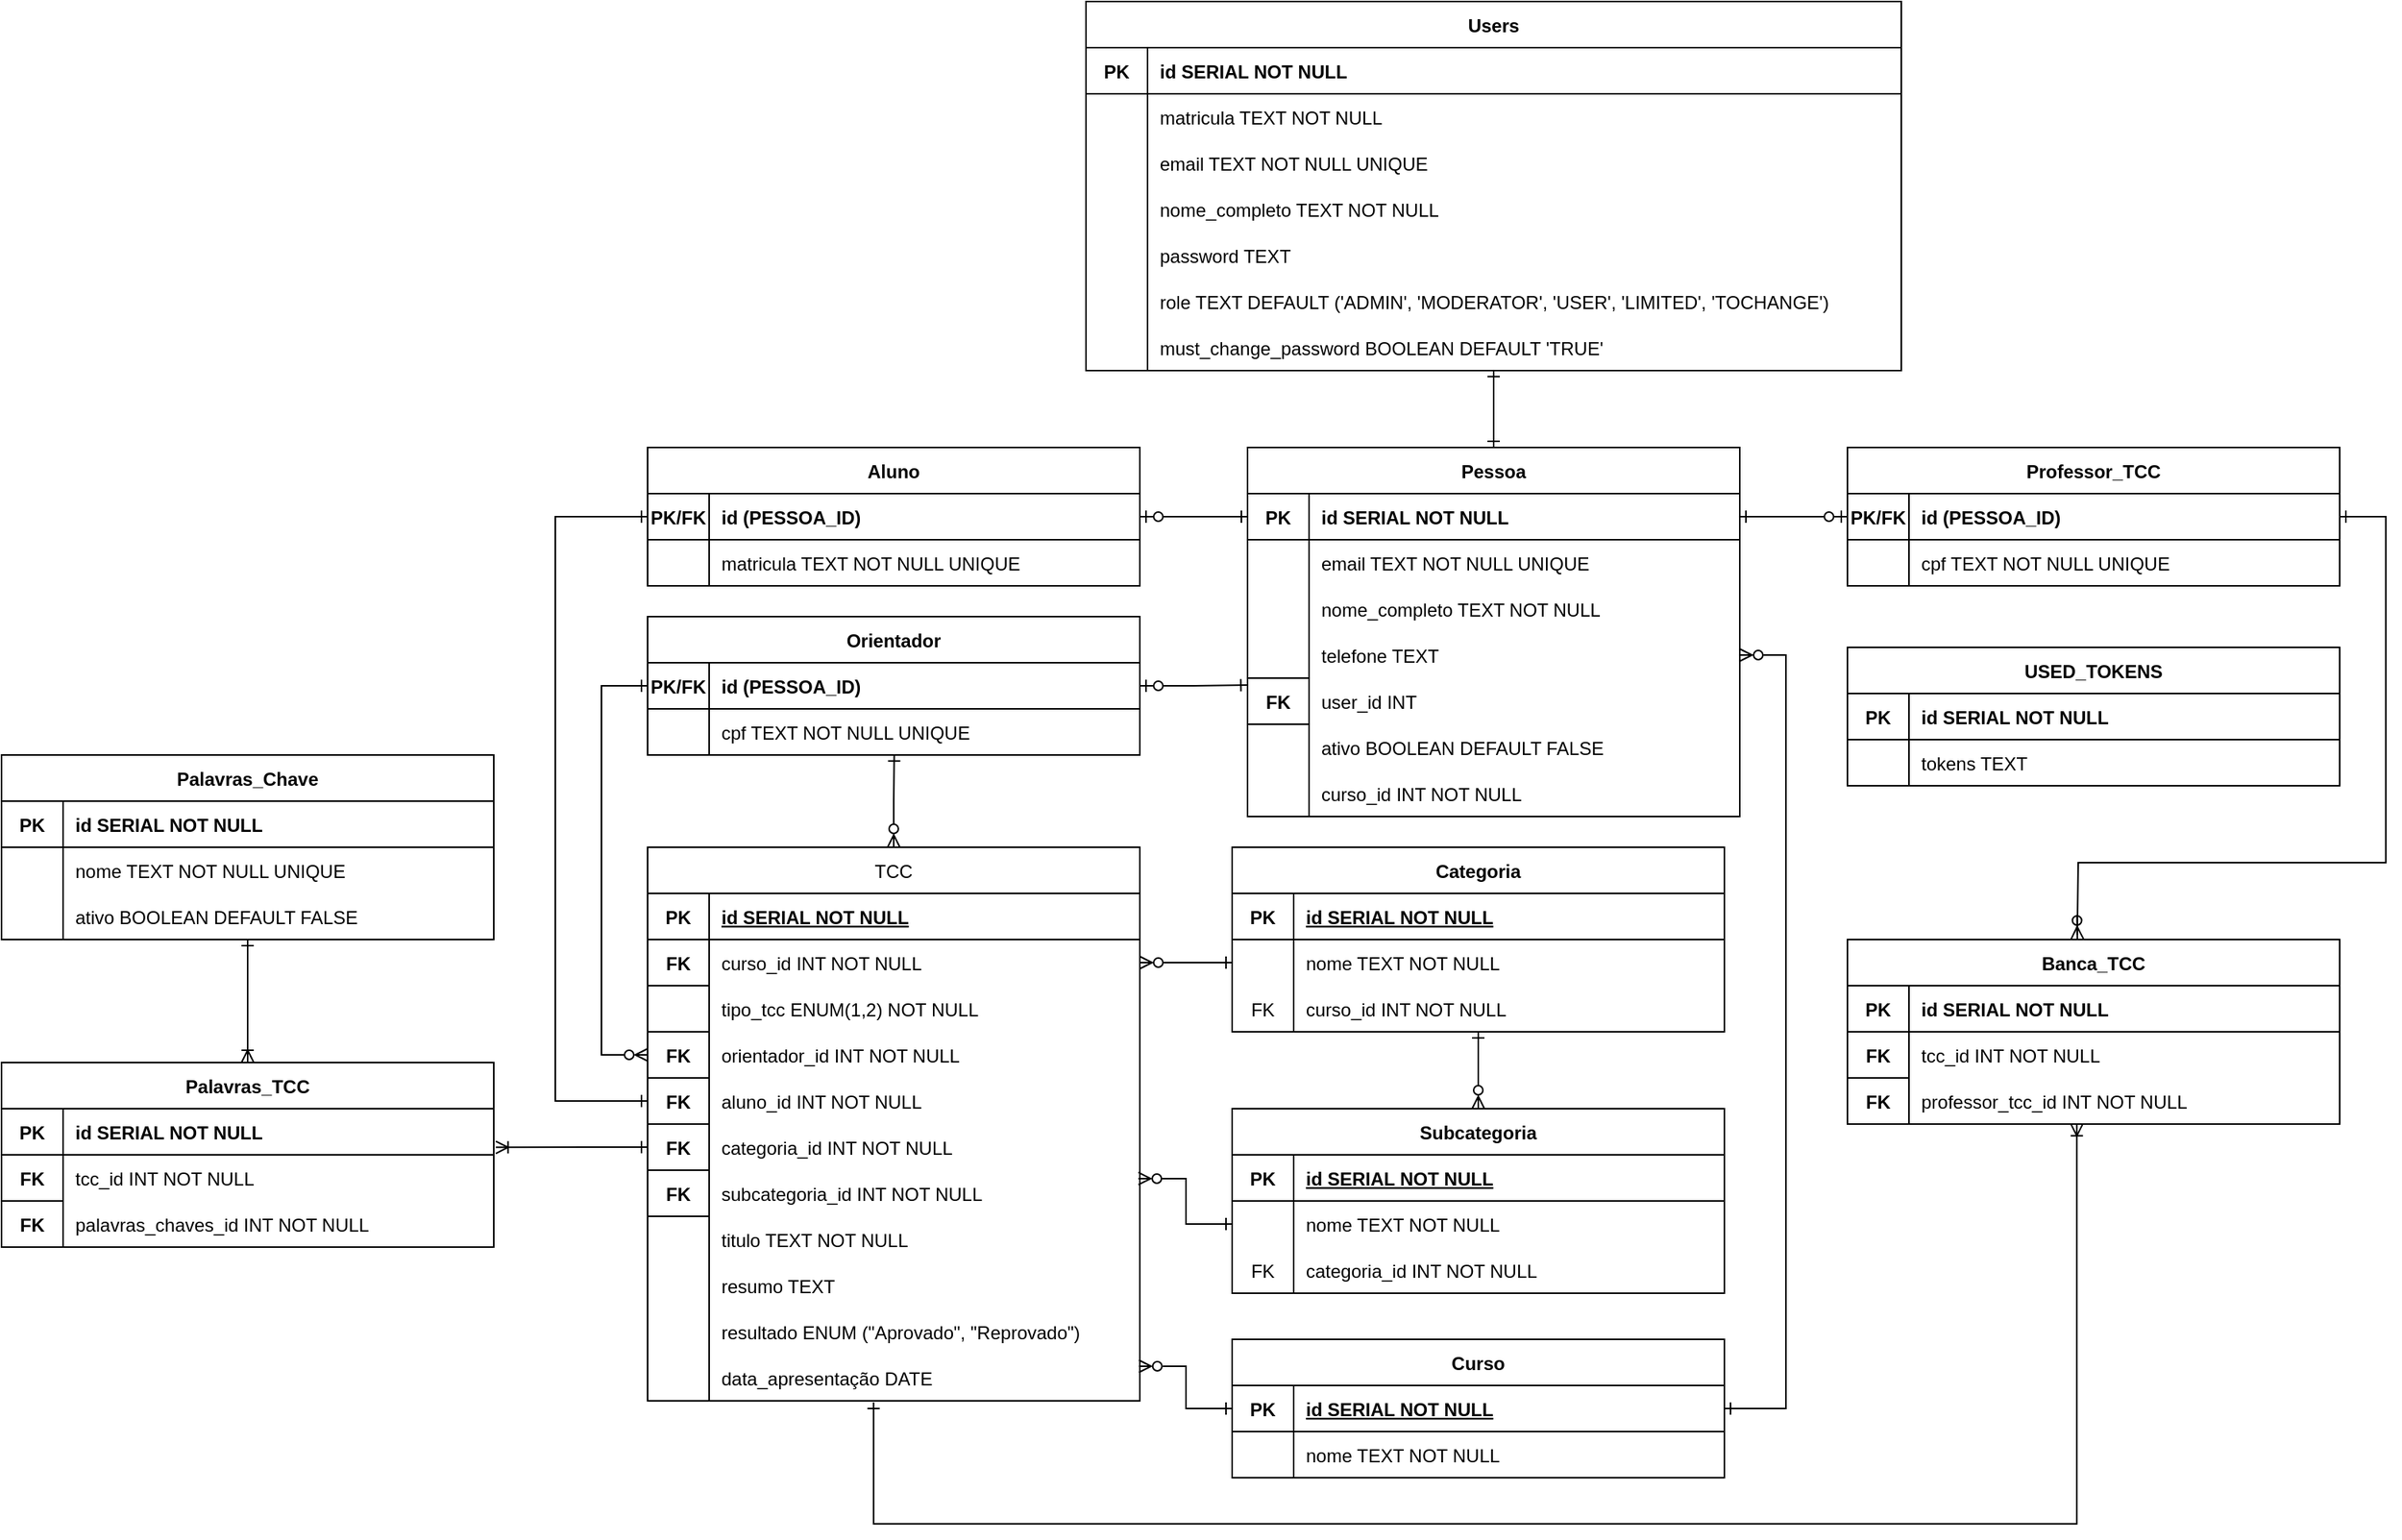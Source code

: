 <mxfile version="24.7.17">
  <diagram id="R2lEEEUBdFMjLlhIrx00" name="Page-1">
    <mxGraphModel dx="3749" dy="1194" grid="1" gridSize="10" guides="1" tooltips="1" connect="1" arrows="1" fold="1" page="1" pageScale="1" pageWidth="850" pageHeight="1100" math="0" shadow="0" extFonts="Permanent Marker^https://fonts.googleapis.com/css?family=Permanent+Marker">
      <root>
        <mxCell id="0" />
        <mxCell id="1" parent="0" />
        <mxCell id="FTqwN5sF6jyDXuT3YtVC-8" value="Categoria" style="shape=table;startSize=30;container=1;collapsible=1;childLayout=tableLayout;fixedRows=1;rowLines=0;fontStyle=1;align=center;resizeLast=1;" parent="1" vertex="1">
          <mxGeometry x="-110" y="630" width="320" height="120" as="geometry" />
        </mxCell>
        <mxCell id="FTqwN5sF6jyDXuT3YtVC-9" value="" style="shape=partialRectangle;collapsible=0;dropTarget=0;pointerEvents=0;fillColor=none;points=[[0,0.5],[1,0.5]];portConstraint=eastwest;top=0;left=0;right=0;bottom=1;" parent="FTqwN5sF6jyDXuT3YtVC-8" vertex="1">
          <mxGeometry y="30" width="320" height="30" as="geometry" />
        </mxCell>
        <mxCell id="FTqwN5sF6jyDXuT3YtVC-10" value="PK" style="shape=partialRectangle;overflow=hidden;connectable=0;fillColor=none;top=0;left=0;bottom=0;right=0;fontStyle=1;" parent="FTqwN5sF6jyDXuT3YtVC-9" vertex="1">
          <mxGeometry width="40" height="30" as="geometry">
            <mxRectangle width="40" height="30" as="alternateBounds" />
          </mxGeometry>
        </mxCell>
        <mxCell id="FTqwN5sF6jyDXuT3YtVC-11" value="id SERIAL NOT NULL " style="shape=partialRectangle;overflow=hidden;connectable=0;fillColor=none;top=0;left=0;bottom=0;right=0;align=left;spacingLeft=6;fontStyle=5;" parent="FTqwN5sF6jyDXuT3YtVC-9" vertex="1">
          <mxGeometry x="40" width="280" height="30" as="geometry">
            <mxRectangle width="280" height="30" as="alternateBounds" />
          </mxGeometry>
        </mxCell>
        <mxCell id="FTqwN5sF6jyDXuT3YtVC-12" value="" style="shape=partialRectangle;collapsible=0;dropTarget=0;pointerEvents=0;fillColor=none;points=[[0,0.5],[1,0.5]];portConstraint=eastwest;top=0;left=0;right=0;bottom=0;" parent="FTqwN5sF6jyDXuT3YtVC-8" vertex="1">
          <mxGeometry y="60" width="320" height="30" as="geometry" />
        </mxCell>
        <mxCell id="FTqwN5sF6jyDXuT3YtVC-13" value="" style="shape=partialRectangle;overflow=hidden;connectable=0;fillColor=none;top=0;left=0;bottom=0;right=0;" parent="FTqwN5sF6jyDXuT3YtVC-12" vertex="1">
          <mxGeometry width="40" height="30" as="geometry">
            <mxRectangle width="40" height="30" as="alternateBounds" />
          </mxGeometry>
        </mxCell>
        <mxCell id="FTqwN5sF6jyDXuT3YtVC-14" value="nome TEXT NOT NULL" style="shape=partialRectangle;overflow=hidden;connectable=0;fillColor=none;top=0;left=0;bottom=0;right=0;align=left;spacingLeft=6;" parent="FTqwN5sF6jyDXuT3YtVC-12" vertex="1">
          <mxGeometry x="40" width="280" height="30" as="geometry">
            <mxRectangle width="280" height="30" as="alternateBounds" />
          </mxGeometry>
        </mxCell>
        <mxCell id="FTqwN5sF6jyDXuT3YtVC-15" style="shape=partialRectangle;collapsible=0;dropTarget=0;pointerEvents=0;fillColor=none;points=[[0,0.5],[1,0.5]];portConstraint=eastwest;top=0;left=0;right=0;bottom=0;" parent="FTqwN5sF6jyDXuT3YtVC-8" vertex="1">
          <mxGeometry y="90" width="320" height="30" as="geometry" />
        </mxCell>
        <mxCell id="FTqwN5sF6jyDXuT3YtVC-16" value="FK" style="shape=partialRectangle;overflow=hidden;connectable=0;fillColor=none;top=0;left=0;bottom=0;right=0;" parent="FTqwN5sF6jyDXuT3YtVC-15" vertex="1">
          <mxGeometry width="40" height="30" as="geometry">
            <mxRectangle width="40" height="30" as="alternateBounds" />
          </mxGeometry>
        </mxCell>
        <mxCell id="FTqwN5sF6jyDXuT3YtVC-17" value="curso_id INT NOT NULL" style="shape=partialRectangle;overflow=hidden;connectable=0;fillColor=none;top=0;left=0;bottom=0;right=0;align=left;spacingLeft=6;" parent="FTqwN5sF6jyDXuT3YtVC-15" vertex="1">
          <mxGeometry x="40" width="280" height="30" as="geometry">
            <mxRectangle width="280" height="30" as="alternateBounds" />
          </mxGeometry>
        </mxCell>
        <mxCell id="FTqwN5sF6jyDXuT3YtVC-18" value="Subcategoria" style="shape=table;startSize=30;container=1;collapsible=1;childLayout=tableLayout;fixedRows=1;rowLines=0;fontStyle=1;align=center;resizeLast=1;" parent="1" vertex="1">
          <mxGeometry x="-110" y="800" width="320" height="120" as="geometry" />
        </mxCell>
        <mxCell id="FTqwN5sF6jyDXuT3YtVC-19" value="" style="shape=partialRectangle;collapsible=0;dropTarget=0;pointerEvents=0;fillColor=none;points=[[0,0.5],[1,0.5]];portConstraint=eastwest;top=0;left=0;right=0;bottom=1;" parent="FTqwN5sF6jyDXuT3YtVC-18" vertex="1">
          <mxGeometry y="30" width="320" height="30" as="geometry" />
        </mxCell>
        <mxCell id="FTqwN5sF6jyDXuT3YtVC-20" value="PK" style="shape=partialRectangle;overflow=hidden;connectable=0;fillColor=none;top=0;left=0;bottom=0;right=0;fontStyle=1;" parent="FTqwN5sF6jyDXuT3YtVC-19" vertex="1">
          <mxGeometry width="40" height="30" as="geometry">
            <mxRectangle width="40" height="30" as="alternateBounds" />
          </mxGeometry>
        </mxCell>
        <mxCell id="FTqwN5sF6jyDXuT3YtVC-21" value="id SERIAL NOT NULL " style="shape=partialRectangle;overflow=hidden;connectable=0;fillColor=none;top=0;left=0;bottom=0;right=0;align=left;spacingLeft=6;fontStyle=5;" parent="FTqwN5sF6jyDXuT3YtVC-19" vertex="1">
          <mxGeometry x="40" width="280" height="30" as="geometry">
            <mxRectangle width="280" height="30" as="alternateBounds" />
          </mxGeometry>
        </mxCell>
        <mxCell id="FTqwN5sF6jyDXuT3YtVC-22" value="" style="shape=partialRectangle;collapsible=0;dropTarget=0;pointerEvents=0;fillColor=none;points=[[0,0.5],[1,0.5]];portConstraint=eastwest;top=0;left=0;right=0;bottom=0;" parent="FTqwN5sF6jyDXuT3YtVC-18" vertex="1">
          <mxGeometry y="60" width="320" height="30" as="geometry" />
        </mxCell>
        <mxCell id="FTqwN5sF6jyDXuT3YtVC-23" value="" style="shape=partialRectangle;overflow=hidden;connectable=0;fillColor=none;top=0;left=0;bottom=0;right=0;" parent="FTqwN5sF6jyDXuT3YtVC-22" vertex="1">
          <mxGeometry width="40" height="30" as="geometry">
            <mxRectangle width="40" height="30" as="alternateBounds" />
          </mxGeometry>
        </mxCell>
        <mxCell id="FTqwN5sF6jyDXuT3YtVC-24" value="nome TEXT NOT NULL" style="shape=partialRectangle;overflow=hidden;connectable=0;fillColor=none;top=0;left=0;bottom=0;right=0;align=left;spacingLeft=6;" parent="FTqwN5sF6jyDXuT3YtVC-22" vertex="1">
          <mxGeometry x="40" width="280" height="30" as="geometry">
            <mxRectangle width="280" height="30" as="alternateBounds" />
          </mxGeometry>
        </mxCell>
        <mxCell id="FTqwN5sF6jyDXuT3YtVC-25" style="shape=partialRectangle;collapsible=0;dropTarget=0;pointerEvents=0;fillColor=none;points=[[0,0.5],[1,0.5]];portConstraint=eastwest;top=0;left=0;right=0;bottom=0;" parent="FTqwN5sF6jyDXuT3YtVC-18" vertex="1">
          <mxGeometry y="90" width="320" height="30" as="geometry" />
        </mxCell>
        <mxCell id="FTqwN5sF6jyDXuT3YtVC-26" value="FK" style="shape=partialRectangle;overflow=hidden;connectable=0;fillColor=none;top=0;left=0;bottom=0;right=0;" parent="FTqwN5sF6jyDXuT3YtVC-25" vertex="1">
          <mxGeometry width="40" height="30" as="geometry">
            <mxRectangle width="40" height="30" as="alternateBounds" />
          </mxGeometry>
        </mxCell>
        <mxCell id="FTqwN5sF6jyDXuT3YtVC-27" value="categoria_id INT NOT NULL" style="shape=partialRectangle;overflow=hidden;connectable=0;fillColor=none;top=0;left=0;bottom=0;right=0;align=left;spacingLeft=6;" parent="FTqwN5sF6jyDXuT3YtVC-25" vertex="1">
          <mxGeometry x="40" width="280" height="30" as="geometry">
            <mxRectangle width="280" height="30" as="alternateBounds" />
          </mxGeometry>
        </mxCell>
        <mxCell id="FTqwN5sF6jyDXuT3YtVC-28" value="Users" style="shape=table;startSize=30;container=1;collapsible=1;childLayout=tableLayout;fixedRows=1;rowLines=0;fontStyle=1;align=center;resizeLast=1;" parent="1" vertex="1">
          <mxGeometry x="-205" y="80" width="530" height="240" as="geometry" />
        </mxCell>
        <mxCell id="FTqwN5sF6jyDXuT3YtVC-29" value="" style="shape=partialRectangle;collapsible=0;dropTarget=0;pointerEvents=0;fillColor=none;points=[[0,0.5],[1,0.5]];portConstraint=eastwest;top=0;left=0;right=0;bottom=1;" parent="FTqwN5sF6jyDXuT3YtVC-28" vertex="1">
          <mxGeometry y="30" width="530" height="30" as="geometry" />
        </mxCell>
        <mxCell id="FTqwN5sF6jyDXuT3YtVC-30" value="PK" style="shape=partialRectangle;overflow=hidden;connectable=0;fillColor=none;top=0;left=0;bottom=0;right=0;fontStyle=1;" parent="FTqwN5sF6jyDXuT3YtVC-29" vertex="1">
          <mxGeometry width="40" height="30" as="geometry">
            <mxRectangle width="40" height="30" as="alternateBounds" />
          </mxGeometry>
        </mxCell>
        <mxCell id="FTqwN5sF6jyDXuT3YtVC-31" value="id SERIAL NOT NULL " style="shape=partialRectangle;overflow=hidden;connectable=0;fillColor=none;top=0;left=0;bottom=0;right=0;align=left;spacingLeft=6;fontStyle=1;" parent="FTqwN5sF6jyDXuT3YtVC-29" vertex="1">
          <mxGeometry x="40" width="490" height="30" as="geometry">
            <mxRectangle width="490" height="30" as="alternateBounds" />
          </mxGeometry>
        </mxCell>
        <mxCell id="FTqwN5sF6jyDXuT3YtVC-57" style="shape=partialRectangle;collapsible=0;dropTarget=0;pointerEvents=0;fillColor=none;points=[[0,0.5],[1,0.5]];portConstraint=eastwest;top=0;left=0;right=0;bottom=0;" parent="FTqwN5sF6jyDXuT3YtVC-28" vertex="1">
          <mxGeometry y="60" width="530" height="30" as="geometry" />
        </mxCell>
        <mxCell id="FTqwN5sF6jyDXuT3YtVC-58" style="shape=partialRectangle;overflow=hidden;connectable=0;fillColor=none;top=0;left=0;bottom=0;right=0;" parent="FTqwN5sF6jyDXuT3YtVC-57" vertex="1">
          <mxGeometry width="40" height="30" as="geometry">
            <mxRectangle width="40" height="30" as="alternateBounds" />
          </mxGeometry>
        </mxCell>
        <mxCell id="FTqwN5sF6jyDXuT3YtVC-59" value="matricula TEXT NOT NULL " style="shape=partialRectangle;overflow=hidden;connectable=0;fillColor=none;top=0;left=0;bottom=0;right=0;align=left;spacingLeft=6;" parent="FTqwN5sF6jyDXuT3YtVC-57" vertex="1">
          <mxGeometry x="40" width="490" height="30" as="geometry">
            <mxRectangle width="490" height="30" as="alternateBounds" />
          </mxGeometry>
        </mxCell>
        <mxCell id="FTqwN5sF6jyDXuT3YtVC-60" style="shape=partialRectangle;collapsible=0;dropTarget=0;pointerEvents=0;fillColor=none;points=[[0,0.5],[1,0.5]];portConstraint=eastwest;top=0;left=0;right=0;bottom=0;" parent="FTqwN5sF6jyDXuT3YtVC-28" vertex="1">
          <mxGeometry y="90" width="530" height="30" as="geometry" />
        </mxCell>
        <mxCell id="FTqwN5sF6jyDXuT3YtVC-61" style="shape=partialRectangle;overflow=hidden;connectable=0;fillColor=none;top=0;left=0;bottom=0;right=0;" parent="FTqwN5sF6jyDXuT3YtVC-60" vertex="1">
          <mxGeometry width="40" height="30" as="geometry">
            <mxRectangle width="40" height="30" as="alternateBounds" />
          </mxGeometry>
        </mxCell>
        <mxCell id="FTqwN5sF6jyDXuT3YtVC-62" value="email TEXT NOT NULL UNIQUE" style="shape=partialRectangle;overflow=hidden;connectable=0;fillColor=none;top=0;left=0;bottom=0;right=0;align=left;spacingLeft=6;" parent="FTqwN5sF6jyDXuT3YtVC-60" vertex="1">
          <mxGeometry x="40" width="490" height="30" as="geometry">
            <mxRectangle width="490" height="30" as="alternateBounds" />
          </mxGeometry>
        </mxCell>
        <mxCell id="FTqwN5sF6jyDXuT3YtVC-32" value="" style="shape=partialRectangle;collapsible=0;dropTarget=0;pointerEvents=0;fillColor=none;points=[[0,0.5],[1,0.5]];portConstraint=eastwest;top=0;left=0;right=0;bottom=0;" parent="FTqwN5sF6jyDXuT3YtVC-28" vertex="1">
          <mxGeometry y="120" width="530" height="30" as="geometry" />
        </mxCell>
        <mxCell id="FTqwN5sF6jyDXuT3YtVC-33" value="" style="shape=partialRectangle;overflow=hidden;connectable=0;fillColor=none;top=0;left=0;bottom=0;right=0;" parent="FTqwN5sF6jyDXuT3YtVC-32" vertex="1">
          <mxGeometry width="40" height="30" as="geometry">
            <mxRectangle width="40" height="30" as="alternateBounds" />
          </mxGeometry>
        </mxCell>
        <mxCell id="FTqwN5sF6jyDXuT3YtVC-34" value="nome_completo TEXT NOT NULL" style="shape=partialRectangle;overflow=hidden;connectable=0;fillColor=none;top=0;left=0;bottom=0;right=0;align=left;spacingLeft=6;" parent="FTqwN5sF6jyDXuT3YtVC-32" vertex="1">
          <mxGeometry x="40" width="490" height="30" as="geometry">
            <mxRectangle width="490" height="30" as="alternateBounds" />
          </mxGeometry>
        </mxCell>
        <mxCell id="7hpATNshhRuhK8FFgev_-22" style="shape=partialRectangle;collapsible=0;dropTarget=0;pointerEvents=0;fillColor=none;points=[[0,0.5],[1,0.5]];portConstraint=eastwest;top=0;left=0;right=0;bottom=0;" parent="FTqwN5sF6jyDXuT3YtVC-28" vertex="1">
          <mxGeometry y="150" width="530" height="30" as="geometry" />
        </mxCell>
        <mxCell id="7hpATNshhRuhK8FFgev_-23" style="shape=partialRectangle;overflow=hidden;connectable=0;fillColor=none;top=0;left=0;bottom=0;right=0;" parent="7hpATNshhRuhK8FFgev_-22" vertex="1">
          <mxGeometry width="40" height="30" as="geometry">
            <mxRectangle width="40" height="30" as="alternateBounds" />
          </mxGeometry>
        </mxCell>
        <mxCell id="7hpATNshhRuhK8FFgev_-24" value="password TEXT" style="shape=partialRectangle;overflow=hidden;connectable=0;fillColor=none;top=0;left=0;bottom=0;right=0;align=left;spacingLeft=6;" parent="7hpATNshhRuhK8FFgev_-22" vertex="1">
          <mxGeometry x="40" width="490" height="30" as="geometry">
            <mxRectangle width="490" height="30" as="alternateBounds" />
          </mxGeometry>
        </mxCell>
        <mxCell id="kXyntgqVaieZzWQoEzDk-1" style="shape=partialRectangle;collapsible=0;dropTarget=0;pointerEvents=0;fillColor=none;points=[[0,0.5],[1,0.5]];portConstraint=eastwest;top=0;left=0;right=0;bottom=0;" parent="FTqwN5sF6jyDXuT3YtVC-28" vertex="1">
          <mxGeometry y="180" width="530" height="30" as="geometry" />
        </mxCell>
        <mxCell id="kXyntgqVaieZzWQoEzDk-2" style="shape=partialRectangle;overflow=hidden;connectable=0;fillColor=none;top=0;left=0;bottom=0;right=0;" parent="kXyntgqVaieZzWQoEzDk-1" vertex="1">
          <mxGeometry width="40" height="30" as="geometry">
            <mxRectangle width="40" height="30" as="alternateBounds" />
          </mxGeometry>
        </mxCell>
        <mxCell id="kXyntgqVaieZzWQoEzDk-3" value="role TEXT DEFAULT (&#39;ADMIN&#39;, &#39;MODERATOR&#39;, &#39;USER&#39;, &#39;LIMITED&#39;, &#39;TOCHANGE&#39;)" style="shape=partialRectangle;overflow=hidden;connectable=0;fillColor=none;top=0;left=0;bottom=0;right=0;align=left;spacingLeft=6;" parent="kXyntgqVaieZzWQoEzDk-1" vertex="1">
          <mxGeometry x="40" width="490" height="30" as="geometry">
            <mxRectangle width="490" height="30" as="alternateBounds" />
          </mxGeometry>
        </mxCell>
        <mxCell id="7hpATNshhRuhK8FFgev_-116" style="shape=partialRectangle;collapsible=0;dropTarget=0;pointerEvents=0;fillColor=none;points=[[0,0.5],[1,0.5]];portConstraint=eastwest;top=0;left=0;right=0;bottom=0;" parent="FTqwN5sF6jyDXuT3YtVC-28" vertex="1">
          <mxGeometry y="210" width="530" height="30" as="geometry" />
        </mxCell>
        <mxCell id="7hpATNshhRuhK8FFgev_-117" style="shape=partialRectangle;overflow=hidden;connectable=0;fillColor=none;top=0;left=0;bottom=0;right=0;" parent="7hpATNshhRuhK8FFgev_-116" vertex="1">
          <mxGeometry width="40" height="30" as="geometry">
            <mxRectangle width="40" height="30" as="alternateBounds" />
          </mxGeometry>
        </mxCell>
        <mxCell id="7hpATNshhRuhK8FFgev_-118" value="must_change_password BOOLEAN DEFAULT &#39;TRUE&#39;" style="shape=partialRectangle;overflow=hidden;connectable=0;fillColor=none;top=0;left=0;bottom=0;right=0;align=left;spacingLeft=6;" parent="7hpATNshhRuhK8FFgev_-116" vertex="1">
          <mxGeometry x="40" width="490" height="30" as="geometry">
            <mxRectangle width="490" height="30" as="alternateBounds" />
          </mxGeometry>
        </mxCell>
        <mxCell id="FTqwN5sF6jyDXuT3YtVC-35" value="TCC" style="shape=table;startSize=30;container=1;collapsible=1;childLayout=tableLayout;fixedRows=1;rowLines=0;fontStyle=0;align=center;resizeLast=1;" parent="1" vertex="1">
          <mxGeometry x="-490" y="630" width="320" height="360" as="geometry" />
        </mxCell>
        <mxCell id="FTqwN5sF6jyDXuT3YtVC-36" value="" style="shape=partialRectangle;collapsible=0;dropTarget=0;pointerEvents=0;fillColor=none;points=[[0,0.5],[1,0.5]];portConstraint=eastwest;top=0;left=0;right=0;bottom=1;" parent="FTqwN5sF6jyDXuT3YtVC-35" vertex="1">
          <mxGeometry y="30" width="320" height="30" as="geometry" />
        </mxCell>
        <mxCell id="FTqwN5sF6jyDXuT3YtVC-37" value="PK" style="shape=partialRectangle;overflow=hidden;connectable=0;fillColor=none;top=0;left=0;bottom=0;right=0;fontStyle=1;" parent="FTqwN5sF6jyDXuT3YtVC-36" vertex="1">
          <mxGeometry width="40" height="30" as="geometry">
            <mxRectangle width="40" height="30" as="alternateBounds" />
          </mxGeometry>
        </mxCell>
        <mxCell id="FTqwN5sF6jyDXuT3YtVC-38" value="id SERIAL NOT NULL " style="shape=partialRectangle;overflow=hidden;connectable=0;fillColor=none;top=0;left=0;bottom=0;right=0;align=left;spacingLeft=6;fontStyle=5;" parent="FTqwN5sF6jyDXuT3YtVC-36" vertex="1">
          <mxGeometry x="40" width="280" height="30" as="geometry">
            <mxRectangle width="280" height="30" as="alternateBounds" />
          </mxGeometry>
        </mxCell>
        <mxCell id="7hpATNshhRuhK8FFgev_-112" style="shape=partialRectangle;collapsible=0;dropTarget=0;pointerEvents=0;fillColor=none;points=[[0,0.5],[1,0.5]];portConstraint=eastwest;top=0;left=0;right=0;bottom=0;" parent="FTqwN5sF6jyDXuT3YtVC-35" vertex="1">
          <mxGeometry y="60" width="320" height="30" as="geometry" />
        </mxCell>
        <mxCell id="7hpATNshhRuhK8FFgev_-113" value="FK" style="shape=partialRectangle;overflow=hidden;connectable=0;fillColor=none;top=1;left=1;bottom=1;right=1;fontStyle=1" parent="7hpATNshhRuhK8FFgev_-112" vertex="1">
          <mxGeometry width="40" height="30" as="geometry">
            <mxRectangle width="40" height="30" as="alternateBounds" />
          </mxGeometry>
        </mxCell>
        <mxCell id="7hpATNshhRuhK8FFgev_-114" value="curso_id INT NOT NULL" style="shape=partialRectangle;overflow=hidden;connectable=0;fillColor=none;top=0;left=0;bottom=0;right=0;align=left;spacingLeft=6;" parent="7hpATNshhRuhK8FFgev_-112" vertex="1">
          <mxGeometry x="40" width="280" height="30" as="geometry">
            <mxRectangle width="280" height="30" as="alternateBounds" />
          </mxGeometry>
        </mxCell>
        <mxCell id="f5Hg7jQXjlhQ0anaILZG-1" style="shape=partialRectangle;collapsible=0;dropTarget=0;pointerEvents=0;fillColor=none;points=[[0,0.5],[1,0.5]];portConstraint=eastwest;top=0;left=0;right=0;bottom=0;" parent="FTqwN5sF6jyDXuT3YtVC-35" vertex="1">
          <mxGeometry y="90" width="320" height="30" as="geometry" />
        </mxCell>
        <mxCell id="f5Hg7jQXjlhQ0anaILZG-2" value="" style="shape=partialRectangle;overflow=hidden;connectable=0;fillColor=none;top=0;left=0;bottom=0;right=0;fontStyle=1" parent="f5Hg7jQXjlhQ0anaILZG-1" vertex="1">
          <mxGeometry width="40" height="30" as="geometry">
            <mxRectangle width="40" height="30" as="alternateBounds" />
          </mxGeometry>
        </mxCell>
        <mxCell id="f5Hg7jQXjlhQ0anaILZG-3" value="tipo_tcc ENUM(1,2) NOT NULL" style="shape=partialRectangle;overflow=hidden;connectable=0;fillColor=none;top=0;left=0;bottom=0;right=0;align=left;spacingLeft=6;" parent="f5Hg7jQXjlhQ0anaILZG-1" vertex="1">
          <mxGeometry x="40" width="280" height="30" as="geometry">
            <mxRectangle width="280" height="30" as="alternateBounds" />
          </mxGeometry>
        </mxCell>
        <mxCell id="FTqwN5sF6jyDXuT3YtVC-51" style="shape=partialRectangle;collapsible=0;dropTarget=0;pointerEvents=0;fillColor=none;points=[[0,0.5],[1,0.5]];portConstraint=eastwest;top=0;left=0;right=0;bottom=0;" parent="FTqwN5sF6jyDXuT3YtVC-35" vertex="1">
          <mxGeometry y="120" width="320" height="30" as="geometry" />
        </mxCell>
        <mxCell id="FTqwN5sF6jyDXuT3YtVC-52" value="FK" style="shape=partialRectangle;overflow=hidden;connectable=0;fillColor=none;top=1;left=1;bottom=1;right=1;fontStyle=1" parent="FTqwN5sF6jyDXuT3YtVC-51" vertex="1">
          <mxGeometry width="40" height="30" as="geometry">
            <mxRectangle width="40" height="30" as="alternateBounds" />
          </mxGeometry>
        </mxCell>
        <mxCell id="FTqwN5sF6jyDXuT3YtVC-53" value="orientador_id INT NOT NULL" style="shape=partialRectangle;overflow=hidden;connectable=0;fillColor=none;top=0;left=0;bottom=0;right=0;align=left;spacingLeft=6;" parent="FTqwN5sF6jyDXuT3YtVC-51" vertex="1">
          <mxGeometry x="40" width="280" height="30" as="geometry">
            <mxRectangle width="280" height="30" as="alternateBounds" />
          </mxGeometry>
        </mxCell>
        <mxCell id="FTqwN5sF6jyDXuT3YtVC-48" style="shape=partialRectangle;collapsible=0;dropTarget=0;pointerEvents=0;fillColor=none;points=[[0,0.5],[1,0.5]];portConstraint=eastwest;top=0;left=0;right=0;bottom=0;" parent="FTqwN5sF6jyDXuT3YtVC-35" vertex="1">
          <mxGeometry y="150" width="320" height="30" as="geometry" />
        </mxCell>
        <mxCell id="FTqwN5sF6jyDXuT3YtVC-49" value="FK" style="shape=partialRectangle;overflow=hidden;connectable=0;fillColor=none;top=1;left=1;bottom=1;right=1;fontStyle=1" parent="FTqwN5sF6jyDXuT3YtVC-48" vertex="1">
          <mxGeometry width="40" height="30" as="geometry">
            <mxRectangle width="40" height="30" as="alternateBounds" />
          </mxGeometry>
        </mxCell>
        <mxCell id="FTqwN5sF6jyDXuT3YtVC-50" value="aluno_id INT NOT NULL" style="shape=partialRectangle;overflow=hidden;connectable=0;fillColor=none;top=0;left=0;bottom=0;right=0;align=left;spacingLeft=6;" parent="FTqwN5sF6jyDXuT3YtVC-48" vertex="1">
          <mxGeometry x="40" width="280" height="30" as="geometry">
            <mxRectangle width="280" height="30" as="alternateBounds" />
          </mxGeometry>
        </mxCell>
        <mxCell id="FTqwN5sF6jyDXuT3YtVC-54" style="shape=partialRectangle;collapsible=0;dropTarget=0;pointerEvents=0;fillColor=none;points=[[0,0.5],[1,0.5]];portConstraint=eastwest;top=0;left=0;right=0;bottom=0;" parent="FTqwN5sF6jyDXuT3YtVC-35" vertex="1">
          <mxGeometry y="180" width="320" height="30" as="geometry" />
        </mxCell>
        <mxCell id="FTqwN5sF6jyDXuT3YtVC-55" value="FK" style="shape=partialRectangle;overflow=hidden;connectable=0;fillColor=none;top=1;left=1;bottom=1;right=1;fontStyle=1" parent="FTqwN5sF6jyDXuT3YtVC-54" vertex="1">
          <mxGeometry width="40" height="30" as="geometry">
            <mxRectangle width="40" height="30" as="alternateBounds" />
          </mxGeometry>
        </mxCell>
        <mxCell id="FTqwN5sF6jyDXuT3YtVC-56" value="categoria_id INT NOT NULL" style="shape=partialRectangle;overflow=hidden;connectable=0;fillColor=none;top=0;left=0;bottom=0;right=0;align=left;spacingLeft=6;" parent="FTqwN5sF6jyDXuT3YtVC-54" vertex="1">
          <mxGeometry x="40" width="280" height="30" as="geometry">
            <mxRectangle width="280" height="30" as="alternateBounds" />
          </mxGeometry>
        </mxCell>
        <mxCell id="FTqwN5sF6jyDXuT3YtVC-63" style="shape=partialRectangle;collapsible=0;dropTarget=0;pointerEvents=0;fillColor=none;points=[[0,0.5],[1,0.5]];portConstraint=eastwest;top=0;left=0;right=0;bottom=0;" parent="FTqwN5sF6jyDXuT3YtVC-35" vertex="1">
          <mxGeometry y="210" width="320" height="30" as="geometry" />
        </mxCell>
        <mxCell id="FTqwN5sF6jyDXuT3YtVC-64" value="FK" style="shape=partialRectangle;overflow=hidden;connectable=0;fillColor=none;top=1;left=1;bottom=1;right=1;fontStyle=1" parent="FTqwN5sF6jyDXuT3YtVC-63" vertex="1">
          <mxGeometry width="40" height="30" as="geometry">
            <mxRectangle width="40" height="30" as="alternateBounds" />
          </mxGeometry>
        </mxCell>
        <mxCell id="FTqwN5sF6jyDXuT3YtVC-65" value="subcategoria_id INT NOT NULL" style="shape=partialRectangle;overflow=hidden;connectable=0;fillColor=none;top=0;left=0;bottom=0;right=0;align=left;spacingLeft=6;" parent="FTqwN5sF6jyDXuT3YtVC-63" vertex="1">
          <mxGeometry x="40" width="280" height="30" as="geometry">
            <mxRectangle width="280" height="30" as="alternateBounds" />
          </mxGeometry>
        </mxCell>
        <mxCell id="FTqwN5sF6jyDXuT3YtVC-39" value="" style="shape=partialRectangle;collapsible=0;dropTarget=0;pointerEvents=0;fillColor=none;points=[[0,0.5],[1,0.5]];portConstraint=eastwest;top=0;left=0;right=0;bottom=0;" parent="FTqwN5sF6jyDXuT3YtVC-35" vertex="1">
          <mxGeometry y="240" width="320" height="30" as="geometry" />
        </mxCell>
        <mxCell id="FTqwN5sF6jyDXuT3YtVC-40" value="" style="shape=partialRectangle;overflow=hidden;connectable=0;fillColor=none;top=0;left=0;bottom=0;right=0;" parent="FTqwN5sF6jyDXuT3YtVC-39" vertex="1">
          <mxGeometry width="40" height="30" as="geometry">
            <mxRectangle width="40" height="30" as="alternateBounds" />
          </mxGeometry>
        </mxCell>
        <mxCell id="FTqwN5sF6jyDXuT3YtVC-41" value="titulo TEXT NOT NULL" style="shape=partialRectangle;overflow=hidden;connectable=0;fillColor=none;top=0;left=0;bottom=0;right=0;align=left;spacingLeft=6;" parent="FTqwN5sF6jyDXuT3YtVC-39" vertex="1">
          <mxGeometry x="40" width="280" height="30" as="geometry">
            <mxRectangle width="280" height="30" as="alternateBounds" />
          </mxGeometry>
        </mxCell>
        <mxCell id="FTqwN5sF6jyDXuT3YtVC-42" style="shape=partialRectangle;collapsible=0;dropTarget=0;pointerEvents=0;fillColor=none;points=[[0,0.5],[1,0.5]];portConstraint=eastwest;top=0;left=0;right=0;bottom=0;" parent="FTqwN5sF6jyDXuT3YtVC-35" vertex="1">
          <mxGeometry y="270" width="320" height="30" as="geometry" />
        </mxCell>
        <mxCell id="FTqwN5sF6jyDXuT3YtVC-43" style="shape=partialRectangle;overflow=hidden;connectable=0;fillColor=none;top=0;left=0;bottom=0;right=0;" parent="FTqwN5sF6jyDXuT3YtVC-42" vertex="1">
          <mxGeometry width="40" height="30" as="geometry">
            <mxRectangle width="40" height="30" as="alternateBounds" />
          </mxGeometry>
        </mxCell>
        <mxCell id="FTqwN5sF6jyDXuT3YtVC-44" value="resumo TEXT" style="shape=partialRectangle;overflow=hidden;connectable=0;fillColor=none;top=0;left=0;bottom=0;right=0;align=left;spacingLeft=6;" parent="FTqwN5sF6jyDXuT3YtVC-42" vertex="1">
          <mxGeometry x="40" width="280" height="30" as="geometry">
            <mxRectangle width="280" height="30" as="alternateBounds" />
          </mxGeometry>
        </mxCell>
        <mxCell id="f5Hg7jQXjlhQ0anaILZG-5" style="shape=partialRectangle;collapsible=0;dropTarget=0;pointerEvents=0;fillColor=none;points=[[0,0.5],[1,0.5]];portConstraint=eastwest;top=0;left=0;right=0;bottom=0;" parent="FTqwN5sF6jyDXuT3YtVC-35" vertex="1">
          <mxGeometry y="300" width="320" height="30" as="geometry" />
        </mxCell>
        <mxCell id="f5Hg7jQXjlhQ0anaILZG-6" style="shape=partialRectangle;overflow=hidden;connectable=0;fillColor=none;top=0;left=0;bottom=0;right=0;" parent="f5Hg7jQXjlhQ0anaILZG-5" vertex="1">
          <mxGeometry width="40" height="30" as="geometry">
            <mxRectangle width="40" height="30" as="alternateBounds" />
          </mxGeometry>
        </mxCell>
        <mxCell id="f5Hg7jQXjlhQ0anaILZG-7" value="resultado ENUM (&quot;Aprovado&quot;, &quot;Reprovado&quot;)" style="shape=partialRectangle;overflow=hidden;connectable=0;fillColor=none;top=0;left=0;bottom=0;right=0;align=left;spacingLeft=6;" parent="f5Hg7jQXjlhQ0anaILZG-5" vertex="1">
          <mxGeometry x="40" width="280" height="30" as="geometry">
            <mxRectangle width="280" height="30" as="alternateBounds" />
          </mxGeometry>
        </mxCell>
        <mxCell id="f5Hg7jQXjlhQ0anaILZG-8" style="shape=partialRectangle;collapsible=0;dropTarget=0;pointerEvents=0;fillColor=none;points=[[0,0.5],[1,0.5]];portConstraint=eastwest;top=0;left=0;right=0;bottom=0;" parent="FTqwN5sF6jyDXuT3YtVC-35" vertex="1">
          <mxGeometry y="330" width="320" height="30" as="geometry" />
        </mxCell>
        <mxCell id="f5Hg7jQXjlhQ0anaILZG-9" style="shape=partialRectangle;overflow=hidden;connectable=0;fillColor=none;top=0;left=0;bottom=0;right=0;" parent="f5Hg7jQXjlhQ0anaILZG-8" vertex="1">
          <mxGeometry width="40" height="30" as="geometry">
            <mxRectangle width="40" height="30" as="alternateBounds" />
          </mxGeometry>
        </mxCell>
        <mxCell id="f5Hg7jQXjlhQ0anaILZG-10" value="data_apresentação DATE " style="shape=partialRectangle;overflow=hidden;connectable=0;fillColor=none;top=0;left=0;bottom=0;right=0;align=left;spacingLeft=6;" parent="f5Hg7jQXjlhQ0anaILZG-8" vertex="1">
          <mxGeometry x="40" width="280" height="30" as="geometry">
            <mxRectangle width="280" height="30" as="alternateBounds" />
          </mxGeometry>
        </mxCell>
        <mxCell id="7hpATNshhRuhK8FFgev_-25" value="Aluno" style="shape=table;startSize=30;container=1;collapsible=1;childLayout=tableLayout;fixedRows=1;rowLines=0;fontStyle=1;align=center;resizeLast=1;" parent="1" vertex="1">
          <mxGeometry x="-490" y="370" width="320" height="90" as="geometry" />
        </mxCell>
        <mxCell id="7hpATNshhRuhK8FFgev_-26" value="" style="shape=partialRectangle;collapsible=0;dropTarget=0;pointerEvents=0;fillColor=none;points=[[0,0.5],[1,0.5]];portConstraint=eastwest;top=0;left=0;right=0;bottom=1;" parent="7hpATNshhRuhK8FFgev_-25" vertex="1">
          <mxGeometry y="30" width="320" height="30" as="geometry" />
        </mxCell>
        <mxCell id="7hpATNshhRuhK8FFgev_-27" value="PK/FK" style="shape=partialRectangle;overflow=hidden;connectable=0;fillColor=none;top=0;left=0;bottom=0;right=0;fontStyle=1;" parent="7hpATNshhRuhK8FFgev_-26" vertex="1">
          <mxGeometry width="40" height="30" as="geometry">
            <mxRectangle width="40" height="30" as="alternateBounds" />
          </mxGeometry>
        </mxCell>
        <mxCell id="7hpATNshhRuhK8FFgev_-28" value="id (PESSOA_ID)" style="shape=partialRectangle;overflow=hidden;connectable=0;fillColor=none;top=0;left=0;bottom=0;right=0;align=left;spacingLeft=6;fontStyle=1;" parent="7hpATNshhRuhK8FFgev_-26" vertex="1">
          <mxGeometry x="40" width="280" height="30" as="geometry">
            <mxRectangle width="280" height="30" as="alternateBounds" />
          </mxGeometry>
        </mxCell>
        <mxCell id="7hpATNshhRuhK8FFgev_-29" style="shape=partialRectangle;collapsible=0;dropTarget=0;pointerEvents=0;fillColor=none;points=[[0,0.5],[1,0.5]];portConstraint=eastwest;top=0;left=0;right=0;bottom=0;" parent="7hpATNshhRuhK8FFgev_-25" vertex="1">
          <mxGeometry y="60" width="320" height="30" as="geometry" />
        </mxCell>
        <mxCell id="7hpATNshhRuhK8FFgev_-30" style="shape=partialRectangle;overflow=hidden;connectable=0;fillColor=none;top=0;left=0;bottom=0;right=0;" parent="7hpATNshhRuhK8FFgev_-29" vertex="1">
          <mxGeometry width="40" height="30" as="geometry">
            <mxRectangle width="40" height="30" as="alternateBounds" />
          </mxGeometry>
        </mxCell>
        <mxCell id="7hpATNshhRuhK8FFgev_-31" value="matricula TEXT NOT NULL UNIQUE" style="shape=partialRectangle;overflow=hidden;connectable=0;fillColor=none;top=0;left=0;bottom=0;right=0;align=left;spacingLeft=6;" parent="7hpATNshhRuhK8FFgev_-29" vertex="1">
          <mxGeometry x="40" width="280" height="30" as="geometry">
            <mxRectangle width="280" height="30" as="alternateBounds" />
          </mxGeometry>
        </mxCell>
        <mxCell id="7hpATNshhRuhK8FFgev_-47" style="edgeStyle=orthogonalEdgeStyle;rounded=0;orthogonalLoop=1;jettySize=auto;html=1;exitX=1;exitY=0.5;exitDx=0;exitDy=0;entryX=0;entryY=0.5;entryDx=0;entryDy=0;endArrow=ERone;endFill=0;startArrow=ERzeroToOne;startFill=0;" parent="1" source="7hpATNshhRuhK8FFgev_-26" target="7hpATNshhRuhK8FFgev_-49" edge="1">
          <mxGeometry relative="1" as="geometry">
            <mxPoint x="-170.0" y="505" as="sourcePoint" />
          </mxGeometry>
        </mxCell>
        <mxCell id="7hpATNshhRuhK8FFgev_-48" value="Pessoa" style="shape=table;startSize=30;container=1;collapsible=1;childLayout=tableLayout;fixedRows=1;rowLines=0;fontStyle=1;align=center;resizeLast=1;" parent="1" vertex="1">
          <mxGeometry x="-100" y="370" width="320" height="240" as="geometry" />
        </mxCell>
        <mxCell id="7hpATNshhRuhK8FFgev_-49" value="" style="shape=partialRectangle;collapsible=0;dropTarget=0;pointerEvents=0;fillColor=none;points=[[0,0.5],[1,0.5]];portConstraint=eastwest;top=0;left=0;right=0;bottom=1;" parent="7hpATNshhRuhK8FFgev_-48" vertex="1">
          <mxGeometry y="30" width="320" height="30" as="geometry" />
        </mxCell>
        <mxCell id="7hpATNshhRuhK8FFgev_-50" value="PK" style="shape=partialRectangle;overflow=hidden;connectable=0;fillColor=none;top=0;left=0;bottom=0;right=0;fontStyle=1;" parent="7hpATNshhRuhK8FFgev_-49" vertex="1">
          <mxGeometry width="40" height="30" as="geometry">
            <mxRectangle width="40" height="30" as="alternateBounds" />
          </mxGeometry>
        </mxCell>
        <mxCell id="7hpATNshhRuhK8FFgev_-51" value="id SERIAL NOT NULL " style="shape=partialRectangle;overflow=hidden;connectable=0;fillColor=none;top=0;left=0;bottom=0;right=0;align=left;spacingLeft=6;fontStyle=1;" parent="7hpATNshhRuhK8FFgev_-49" vertex="1">
          <mxGeometry x="40" width="280" height="30" as="geometry">
            <mxRectangle width="280" height="30" as="alternateBounds" />
          </mxGeometry>
        </mxCell>
        <mxCell id="7hpATNshhRuhK8FFgev_-55" style="shape=partialRectangle;collapsible=0;dropTarget=0;pointerEvents=0;fillColor=none;points=[[0,0.5],[1,0.5]];portConstraint=eastwest;top=0;left=0;right=0;bottom=0;" parent="7hpATNshhRuhK8FFgev_-48" vertex="1">
          <mxGeometry y="60" width="320" height="30" as="geometry" />
        </mxCell>
        <mxCell id="7hpATNshhRuhK8FFgev_-56" style="shape=partialRectangle;overflow=hidden;connectable=0;fillColor=none;top=0;left=0;bottom=0;right=0;" parent="7hpATNshhRuhK8FFgev_-55" vertex="1">
          <mxGeometry width="40" height="30" as="geometry">
            <mxRectangle width="40" height="30" as="alternateBounds" />
          </mxGeometry>
        </mxCell>
        <mxCell id="7hpATNshhRuhK8FFgev_-57" value="email TEXT NOT NULL UNIQUE" style="shape=partialRectangle;overflow=hidden;connectable=0;fillColor=none;top=0;left=0;bottom=0;right=0;align=left;spacingLeft=6;" parent="7hpATNshhRuhK8FFgev_-55" vertex="1">
          <mxGeometry x="40" width="280" height="30" as="geometry">
            <mxRectangle width="280" height="30" as="alternateBounds" />
          </mxGeometry>
        </mxCell>
        <mxCell id="7hpATNshhRuhK8FFgev_-58" value="" style="shape=partialRectangle;collapsible=0;dropTarget=0;pointerEvents=0;fillColor=none;points=[[0,0.5],[1,0.5]];portConstraint=eastwest;top=0;left=0;right=0;bottom=0;" parent="7hpATNshhRuhK8FFgev_-48" vertex="1">
          <mxGeometry y="90" width="320" height="30" as="geometry" />
        </mxCell>
        <mxCell id="7hpATNshhRuhK8FFgev_-59" value="" style="shape=partialRectangle;overflow=hidden;connectable=0;fillColor=none;top=0;left=0;bottom=0;right=0;" parent="7hpATNshhRuhK8FFgev_-58" vertex="1">
          <mxGeometry width="40" height="30" as="geometry">
            <mxRectangle width="40" height="30" as="alternateBounds" />
          </mxGeometry>
        </mxCell>
        <mxCell id="7hpATNshhRuhK8FFgev_-60" value="nome_completo TEXT NOT NULL" style="shape=partialRectangle;overflow=hidden;connectable=0;fillColor=none;top=0;left=0;bottom=0;right=0;align=left;spacingLeft=6;" parent="7hpATNshhRuhK8FFgev_-58" vertex="1">
          <mxGeometry x="40" width="280" height="30" as="geometry">
            <mxRectangle width="280" height="30" as="alternateBounds" />
          </mxGeometry>
        </mxCell>
        <mxCell id="7hpATNshhRuhK8FFgev_-52" style="shape=partialRectangle;collapsible=0;dropTarget=0;pointerEvents=0;fillColor=none;points=[[0,0.5],[1,0.5]];portConstraint=eastwest;top=0;left=0;right=0;bottom=0;" parent="7hpATNshhRuhK8FFgev_-48" vertex="1">
          <mxGeometry y="120" width="320" height="30" as="geometry" />
        </mxCell>
        <mxCell id="7hpATNshhRuhK8FFgev_-53" style="shape=partialRectangle;overflow=hidden;connectable=0;fillColor=none;top=0;left=0;bottom=0;right=0;" parent="7hpATNshhRuhK8FFgev_-52" vertex="1">
          <mxGeometry width="40" height="30" as="geometry">
            <mxRectangle width="40" height="30" as="alternateBounds" />
          </mxGeometry>
        </mxCell>
        <mxCell id="7hpATNshhRuhK8FFgev_-54" value="telefone TEXT" style="shape=partialRectangle;overflow=hidden;connectable=0;fillColor=none;top=0;left=0;bottom=0;right=0;align=left;spacingLeft=6;" parent="7hpATNshhRuhK8FFgev_-52" vertex="1">
          <mxGeometry x="40" width="280" height="30" as="geometry">
            <mxRectangle width="280" height="30" as="alternateBounds" />
          </mxGeometry>
        </mxCell>
        <mxCell id="7hpATNshhRuhK8FFgev_-61" style="shape=partialRectangle;collapsible=0;dropTarget=0;pointerEvents=0;fillColor=none;points=[[0,0.5],[1,0.5]];portConstraint=eastwest;top=0;left=0;right=0;bottom=0;" parent="7hpATNshhRuhK8FFgev_-48" vertex="1">
          <mxGeometry y="150" width="320" height="30" as="geometry" />
        </mxCell>
        <mxCell id="7hpATNshhRuhK8FFgev_-62" value="FK" style="shape=partialRectangle;overflow=hidden;connectable=0;fillColor=none;top=1;left=1;bottom=1;right=1;fontStyle=1" parent="7hpATNshhRuhK8FFgev_-61" vertex="1">
          <mxGeometry width="40" height="30" as="geometry">
            <mxRectangle width="40" height="30" as="alternateBounds" />
          </mxGeometry>
        </mxCell>
        <mxCell id="7hpATNshhRuhK8FFgev_-63" value="user_id INT" style="shape=partialRectangle;overflow=hidden;connectable=0;fillColor=none;top=0;left=0;bottom=0;right=0;align=left;spacingLeft=6;" parent="7hpATNshhRuhK8FFgev_-61" vertex="1">
          <mxGeometry x="40" width="280" height="30" as="geometry">
            <mxRectangle width="280" height="30" as="alternateBounds" />
          </mxGeometry>
        </mxCell>
        <mxCell id="7hpATNshhRuhK8FFgev_-64" style="shape=partialRectangle;collapsible=0;dropTarget=0;pointerEvents=0;fillColor=none;points=[[0,0.5],[1,0.5]];portConstraint=eastwest;top=0;left=0;right=0;bottom=0;" parent="7hpATNshhRuhK8FFgev_-48" vertex="1">
          <mxGeometry y="180" width="320" height="30" as="geometry" />
        </mxCell>
        <mxCell id="7hpATNshhRuhK8FFgev_-65" style="shape=partialRectangle;overflow=hidden;connectable=0;fillColor=none;top=0;left=0;bottom=0;right=0;" parent="7hpATNshhRuhK8FFgev_-64" vertex="1">
          <mxGeometry width="40" height="30" as="geometry">
            <mxRectangle width="40" height="30" as="alternateBounds" />
          </mxGeometry>
        </mxCell>
        <mxCell id="7hpATNshhRuhK8FFgev_-66" value="ativo BOOLEAN DEFAULT FALSE" style="shape=partialRectangle;overflow=hidden;connectable=0;fillColor=none;top=0;left=0;bottom=0;right=0;align=left;spacingLeft=6;" parent="7hpATNshhRuhK8FFgev_-64" vertex="1">
          <mxGeometry x="40" width="280" height="30" as="geometry">
            <mxRectangle width="280" height="30" as="alternateBounds" />
          </mxGeometry>
        </mxCell>
        <mxCell id="88Hy1kmVEZq1DBk4Ffwb-3" style="shape=partialRectangle;collapsible=0;dropTarget=0;pointerEvents=0;fillColor=none;points=[[0,0.5],[1,0.5]];portConstraint=eastwest;top=0;left=0;right=0;bottom=0;" parent="7hpATNshhRuhK8FFgev_-48" vertex="1">
          <mxGeometry y="210" width="320" height="30" as="geometry" />
        </mxCell>
        <mxCell id="88Hy1kmVEZq1DBk4Ffwb-4" style="shape=partialRectangle;overflow=hidden;connectable=0;fillColor=none;top=0;left=0;bottom=0;right=0;" parent="88Hy1kmVEZq1DBk4Ffwb-3" vertex="1">
          <mxGeometry width="40" height="30" as="geometry">
            <mxRectangle width="40" height="30" as="alternateBounds" />
          </mxGeometry>
        </mxCell>
        <mxCell id="88Hy1kmVEZq1DBk4Ffwb-5" value="curso_id INT NOT NULL" style="shape=partialRectangle;overflow=hidden;connectable=0;fillColor=none;top=0;left=0;bottom=0;right=0;align=left;spacingLeft=6;" parent="88Hy1kmVEZq1DBk4Ffwb-3" vertex="1">
          <mxGeometry x="40" width="280" height="30" as="geometry">
            <mxRectangle width="280" height="30" as="alternateBounds" />
          </mxGeometry>
        </mxCell>
        <mxCell id="7hpATNshhRuhK8FFgev_-92" style="edgeStyle=orthogonalEdgeStyle;rounded=0;orthogonalLoop=1;jettySize=auto;html=1;exitX=0.5;exitY=0;exitDx=0;exitDy=0;endArrow=ERone;endFill=0;startArrow=ERone;startFill=0;entryX=0.5;entryY=0.996;entryDx=0;entryDy=0;entryPerimeter=0;" parent="1" source="7hpATNshhRuhK8FFgev_-48" target="7hpATNshhRuhK8FFgev_-116" edge="1">
          <mxGeometry relative="1" as="geometry">
            <mxPoint x="60" y="310" as="targetPoint" />
            <Array as="points" />
          </mxGeometry>
        </mxCell>
        <mxCell id="7hpATNshhRuhK8FFgev_-94" style="edgeStyle=orthogonalEdgeStyle;rounded=0;orthogonalLoop=1;jettySize=auto;html=1;exitX=1;exitY=0.5;exitDx=0;exitDy=0;entryX=0;entryY=0.5;entryDx=0;entryDy=0;endArrow=ERzeroToOne;endFill=0;startArrow=ERone;startFill=0;" parent="1" source="7hpATNshhRuhK8FFgev_-49" target="7hpATNshhRuhK8FFgev_-104" edge="1">
          <mxGeometry relative="1" as="geometry">
            <mxPoint x="290" y="415" as="targetPoint" />
          </mxGeometry>
        </mxCell>
        <mxCell id="7hpATNshhRuhK8FFgev_-95" value="Orientador" style="shape=table;startSize=30;container=1;collapsible=1;childLayout=tableLayout;fixedRows=1;rowLines=0;fontStyle=1;align=center;resizeLast=1;" parent="1" vertex="1">
          <mxGeometry x="-490" y="480" width="320" height="90" as="geometry" />
        </mxCell>
        <mxCell id="7hpATNshhRuhK8FFgev_-96" value="" style="shape=partialRectangle;collapsible=0;dropTarget=0;pointerEvents=0;fillColor=none;points=[[0,0.5],[1,0.5]];portConstraint=eastwest;top=0;left=0;right=0;bottom=1;" parent="7hpATNshhRuhK8FFgev_-95" vertex="1">
          <mxGeometry y="30" width="320" height="30" as="geometry" />
        </mxCell>
        <mxCell id="7hpATNshhRuhK8FFgev_-97" value="PK/FK" style="shape=partialRectangle;overflow=hidden;connectable=0;fillColor=none;top=0;left=0;bottom=0;right=0;fontStyle=1;" parent="7hpATNshhRuhK8FFgev_-96" vertex="1">
          <mxGeometry width="40" height="30" as="geometry">
            <mxRectangle width="40" height="30" as="alternateBounds" />
          </mxGeometry>
        </mxCell>
        <mxCell id="7hpATNshhRuhK8FFgev_-98" value="id (PESSOA_ID)" style="shape=partialRectangle;overflow=hidden;connectable=0;fillColor=none;top=0;left=0;bottom=0;right=0;align=left;spacingLeft=6;fontStyle=1;" parent="7hpATNshhRuhK8FFgev_-96" vertex="1">
          <mxGeometry x="40" width="280" height="30" as="geometry">
            <mxRectangle width="280" height="30" as="alternateBounds" />
          </mxGeometry>
        </mxCell>
        <mxCell id="7hpATNshhRuhK8FFgev_-99" style="shape=partialRectangle;collapsible=0;dropTarget=0;pointerEvents=0;fillColor=none;points=[[0,0.5],[1,0.5]];portConstraint=eastwest;top=0;left=0;right=0;bottom=0;" parent="7hpATNshhRuhK8FFgev_-95" vertex="1">
          <mxGeometry y="60" width="320" height="30" as="geometry" />
        </mxCell>
        <mxCell id="7hpATNshhRuhK8FFgev_-100" style="shape=partialRectangle;overflow=hidden;connectable=0;fillColor=none;top=0;left=0;bottom=0;right=0;" parent="7hpATNshhRuhK8FFgev_-99" vertex="1">
          <mxGeometry width="40" height="30" as="geometry">
            <mxRectangle width="40" height="30" as="alternateBounds" />
          </mxGeometry>
        </mxCell>
        <mxCell id="7hpATNshhRuhK8FFgev_-101" value="cpf TEXT NOT NULL UNIQUE" style="shape=partialRectangle;overflow=hidden;connectable=0;fillColor=none;top=0;left=0;bottom=0;right=0;align=left;spacingLeft=6;" parent="7hpATNshhRuhK8FFgev_-99" vertex="1">
          <mxGeometry x="40" width="280" height="30" as="geometry">
            <mxRectangle width="280" height="30" as="alternateBounds" />
          </mxGeometry>
        </mxCell>
        <mxCell id="7hpATNshhRuhK8FFgev_-102" style="edgeStyle=orthogonalEdgeStyle;rounded=0;orthogonalLoop=1;jettySize=auto;html=1;exitX=1;exitY=0.5;exitDx=0;exitDy=0;entryX=-0.001;entryY=0.151;entryDx=0;entryDy=0;entryPerimeter=0;endArrow=ERone;endFill=0;startArrow=ERzeroToOne;startFill=0;" parent="1" source="7hpATNshhRuhK8FFgev_-96" target="7hpATNshhRuhK8FFgev_-61" edge="1">
          <mxGeometry relative="1" as="geometry" />
        </mxCell>
        <mxCell id="7hpATNshhRuhK8FFgev_-103" value="Professor_TCC" style="shape=table;startSize=30;container=1;collapsible=1;childLayout=tableLayout;fixedRows=1;rowLines=0;fontStyle=1;align=center;resizeLast=1;" parent="1" vertex="1">
          <mxGeometry x="290" y="370" width="320" height="90" as="geometry" />
        </mxCell>
        <mxCell id="7hpATNshhRuhK8FFgev_-104" value="" style="shape=partialRectangle;collapsible=0;dropTarget=0;pointerEvents=0;fillColor=none;points=[[0,0.5],[1,0.5]];portConstraint=eastwest;top=0;left=0;right=0;bottom=1;" parent="7hpATNshhRuhK8FFgev_-103" vertex="1">
          <mxGeometry y="30" width="320" height="30" as="geometry" />
        </mxCell>
        <mxCell id="7hpATNshhRuhK8FFgev_-105" value="PK/FK" style="shape=partialRectangle;overflow=hidden;connectable=0;fillColor=none;top=0;left=0;bottom=0;right=0;fontStyle=1;" parent="7hpATNshhRuhK8FFgev_-104" vertex="1">
          <mxGeometry width="40" height="30" as="geometry">
            <mxRectangle width="40" height="30" as="alternateBounds" />
          </mxGeometry>
        </mxCell>
        <mxCell id="7hpATNshhRuhK8FFgev_-106" value="id (PESSOA_ID)" style="shape=partialRectangle;overflow=hidden;connectable=0;fillColor=none;top=0;left=0;bottom=0;right=0;align=left;spacingLeft=6;fontStyle=1;" parent="7hpATNshhRuhK8FFgev_-104" vertex="1">
          <mxGeometry x="40" width="280" height="30" as="geometry">
            <mxRectangle width="280" height="30" as="alternateBounds" />
          </mxGeometry>
        </mxCell>
        <mxCell id="7hpATNshhRuhK8FFgev_-107" style="shape=partialRectangle;collapsible=0;dropTarget=0;pointerEvents=0;fillColor=none;points=[[0,0.5],[1,0.5]];portConstraint=eastwest;top=0;left=0;right=0;bottom=0;" parent="7hpATNshhRuhK8FFgev_-103" vertex="1">
          <mxGeometry y="60" width="320" height="30" as="geometry" />
        </mxCell>
        <mxCell id="7hpATNshhRuhK8FFgev_-108" style="shape=partialRectangle;overflow=hidden;connectable=0;fillColor=none;top=0;left=0;bottom=0;right=0;" parent="7hpATNshhRuhK8FFgev_-107" vertex="1">
          <mxGeometry width="40" height="30" as="geometry">
            <mxRectangle width="40" height="30" as="alternateBounds" />
          </mxGeometry>
        </mxCell>
        <mxCell id="7hpATNshhRuhK8FFgev_-109" value="cpf TEXT NOT NULL UNIQUE" style="shape=partialRectangle;overflow=hidden;connectable=0;fillColor=none;top=0;left=0;bottom=0;right=0;align=left;spacingLeft=6;" parent="7hpATNshhRuhK8FFgev_-107" vertex="1">
          <mxGeometry x="40" width="280" height="30" as="geometry">
            <mxRectangle width="280" height="30" as="alternateBounds" />
          </mxGeometry>
        </mxCell>
        <mxCell id="7hpATNshhRuhK8FFgev_-110" style="edgeStyle=orthogonalEdgeStyle;rounded=0;orthogonalLoop=1;jettySize=auto;html=1;exitX=0.5;exitY=0;exitDx=0;exitDy=0;entryX=0.501;entryY=0.996;entryDx=0;entryDy=0;entryPerimeter=0;endArrow=ERone;endFill=0;startArrow=ERzeroToMany;startFill=0;" parent="1" source="FTqwN5sF6jyDXuT3YtVC-35" target="7hpATNshhRuhK8FFgev_-99" edge="1">
          <mxGeometry relative="1" as="geometry" />
        </mxCell>
        <mxCell id="7hpATNshhRuhK8FFgev_-111" style="edgeStyle=orthogonalEdgeStyle;rounded=0;orthogonalLoop=1;jettySize=auto;html=1;exitX=0;exitY=0.5;exitDx=0;exitDy=0;entryX=0;entryY=0.5;entryDx=0;entryDy=0;endArrow=ERone;endFill=0;startArrow=ERzeroToMany;startFill=0;" parent="1" source="FTqwN5sF6jyDXuT3YtVC-51" target="7hpATNshhRuhK8FFgev_-96" edge="1">
          <mxGeometry relative="1" as="geometry">
            <mxPoint x="-490" y="855" as="sourcePoint" />
            <Array as="points">
              <mxPoint x="-520" y="765" />
              <mxPoint x="-520" y="525" />
            </Array>
          </mxGeometry>
        </mxCell>
        <mxCell id="7hpATNshhRuhK8FFgev_-119" value="USED_TOKENS" style="shape=table;startSize=30;container=1;collapsible=1;childLayout=tableLayout;fixedRows=1;rowLines=0;fontStyle=1;align=center;resizeLast=1;" parent="1" vertex="1">
          <mxGeometry x="290" y="500" width="320" height="90" as="geometry" />
        </mxCell>
        <mxCell id="7hpATNshhRuhK8FFgev_-120" value="" style="shape=partialRectangle;collapsible=0;dropTarget=0;pointerEvents=0;fillColor=none;points=[[0,0.5],[1,0.5]];portConstraint=eastwest;top=0;left=0;right=0;bottom=1;" parent="7hpATNshhRuhK8FFgev_-119" vertex="1">
          <mxGeometry y="30" width="320" height="30" as="geometry" />
        </mxCell>
        <mxCell id="7hpATNshhRuhK8FFgev_-121" value="PK" style="shape=partialRectangle;overflow=hidden;connectable=0;fillColor=none;top=0;left=0;bottom=0;right=0;fontStyle=1;" parent="7hpATNshhRuhK8FFgev_-120" vertex="1">
          <mxGeometry width="40" height="30" as="geometry">
            <mxRectangle width="40" height="30" as="alternateBounds" />
          </mxGeometry>
        </mxCell>
        <mxCell id="7hpATNshhRuhK8FFgev_-122" value="id SERIAL NOT NULL" style="shape=partialRectangle;overflow=hidden;connectable=0;fillColor=none;top=0;left=0;bottom=0;right=0;align=left;spacingLeft=6;fontStyle=1;" parent="7hpATNshhRuhK8FFgev_-120" vertex="1">
          <mxGeometry x="40" width="280" height="30" as="geometry">
            <mxRectangle width="280" height="30" as="alternateBounds" />
          </mxGeometry>
        </mxCell>
        <mxCell id="7hpATNshhRuhK8FFgev_-123" style="shape=partialRectangle;collapsible=0;dropTarget=0;pointerEvents=0;fillColor=none;points=[[0,0.5],[1,0.5]];portConstraint=eastwest;top=0;left=0;right=0;bottom=0;" parent="7hpATNshhRuhK8FFgev_-119" vertex="1">
          <mxGeometry y="60" width="320" height="30" as="geometry" />
        </mxCell>
        <mxCell id="7hpATNshhRuhK8FFgev_-124" style="shape=partialRectangle;overflow=hidden;connectable=0;fillColor=none;top=0;left=0;bottom=0;right=0;" parent="7hpATNshhRuhK8FFgev_-123" vertex="1">
          <mxGeometry width="40" height="30" as="geometry">
            <mxRectangle width="40" height="30" as="alternateBounds" />
          </mxGeometry>
        </mxCell>
        <mxCell id="7hpATNshhRuhK8FFgev_-125" value="tokens TEXT" style="shape=partialRectangle;overflow=hidden;connectable=0;fillColor=none;top=0;left=0;bottom=0;right=0;align=left;spacingLeft=6;" parent="7hpATNshhRuhK8FFgev_-123" vertex="1">
          <mxGeometry x="40" width="280" height="30" as="geometry">
            <mxRectangle width="280" height="30" as="alternateBounds" />
          </mxGeometry>
        </mxCell>
        <mxCell id="7hpATNshhRuhK8FFgev_-132" value="Curso" style="shape=table;startSize=30;container=1;collapsible=1;childLayout=tableLayout;fixedRows=1;rowLines=0;fontStyle=1;align=center;resizeLast=1;" parent="1" vertex="1">
          <mxGeometry x="-110" y="950" width="320" height="90" as="geometry" />
        </mxCell>
        <mxCell id="7hpATNshhRuhK8FFgev_-133" value="" style="shape=partialRectangle;collapsible=0;dropTarget=0;pointerEvents=0;fillColor=none;points=[[0,0.5],[1,0.5]];portConstraint=eastwest;top=0;left=0;right=0;bottom=1;" parent="7hpATNshhRuhK8FFgev_-132" vertex="1">
          <mxGeometry y="30" width="320" height="30" as="geometry" />
        </mxCell>
        <mxCell id="7hpATNshhRuhK8FFgev_-134" value="PK" style="shape=partialRectangle;overflow=hidden;connectable=0;fillColor=none;top=0;left=0;bottom=0;right=0;fontStyle=1;" parent="7hpATNshhRuhK8FFgev_-133" vertex="1">
          <mxGeometry width="40" height="30" as="geometry">
            <mxRectangle width="40" height="30" as="alternateBounds" />
          </mxGeometry>
        </mxCell>
        <mxCell id="7hpATNshhRuhK8FFgev_-135" value="id SERIAL NOT NULL " style="shape=partialRectangle;overflow=hidden;connectable=0;fillColor=none;top=0;left=0;bottom=0;right=0;align=left;spacingLeft=6;fontStyle=5;" parent="7hpATNshhRuhK8FFgev_-133" vertex="1">
          <mxGeometry x="40" width="280" height="30" as="geometry">
            <mxRectangle width="280" height="30" as="alternateBounds" />
          </mxGeometry>
        </mxCell>
        <mxCell id="7hpATNshhRuhK8FFgev_-136" value="" style="shape=partialRectangle;collapsible=0;dropTarget=0;pointerEvents=0;fillColor=none;points=[[0,0.5],[1,0.5]];portConstraint=eastwest;top=0;left=0;right=0;bottom=0;" parent="7hpATNshhRuhK8FFgev_-132" vertex="1">
          <mxGeometry y="60" width="320" height="30" as="geometry" />
        </mxCell>
        <mxCell id="7hpATNshhRuhK8FFgev_-137" value="" style="shape=partialRectangle;overflow=hidden;connectable=0;fillColor=none;top=0;left=0;bottom=0;right=0;" parent="7hpATNshhRuhK8FFgev_-136" vertex="1">
          <mxGeometry width="40" height="30" as="geometry">
            <mxRectangle width="40" height="30" as="alternateBounds" />
          </mxGeometry>
        </mxCell>
        <mxCell id="7hpATNshhRuhK8FFgev_-138" value="nome TEXT NOT NULL" style="shape=partialRectangle;overflow=hidden;connectable=0;fillColor=none;top=0;left=0;bottom=0;right=0;align=left;spacingLeft=6;" parent="7hpATNshhRuhK8FFgev_-136" vertex="1">
          <mxGeometry x="40" width="280" height="30" as="geometry">
            <mxRectangle width="280" height="30" as="alternateBounds" />
          </mxGeometry>
        </mxCell>
        <mxCell id="7hpATNshhRuhK8FFgev_-139" style="edgeStyle=orthogonalEdgeStyle;rounded=0;orthogonalLoop=1;jettySize=auto;html=1;exitX=0;exitY=0.5;exitDx=0;exitDy=0;endArrow=ERzeroToMany;endFill=0;startArrow=ERone;startFill=0;entryX=0.998;entryY=0.25;entryDx=0;entryDy=0;entryPerimeter=0;" parent="1" source="7hpATNshhRuhK8FFgev_-133" target="f5Hg7jQXjlhQ0anaILZG-8" edge="1">
          <mxGeometry relative="1" as="geometry">
            <mxPoint x="-332" y="1060" as="targetPoint" />
            <Array as="points">
              <mxPoint x="-140" y="995" />
              <mxPoint x="-140" y="968" />
            </Array>
          </mxGeometry>
        </mxCell>
        <mxCell id="7hpATNshhRuhK8FFgev_-142" style="edgeStyle=orthogonalEdgeStyle;rounded=0;orthogonalLoop=1;jettySize=auto;html=1;exitX=0.5;exitY=0;exitDx=0;exitDy=0;entryX=0.5;entryY=1;entryDx=0;entryDy=0;entryPerimeter=0;endArrow=ERone;endFill=0;startArrow=ERzeroToMany;startFill=0;" parent="1" source="FTqwN5sF6jyDXuT3YtVC-18" target="FTqwN5sF6jyDXuT3YtVC-15" edge="1">
          <mxGeometry relative="1" as="geometry" />
        </mxCell>
        <mxCell id="7hpATNshhRuhK8FFgev_-143" style="edgeStyle=orthogonalEdgeStyle;rounded=0;orthogonalLoop=1;jettySize=auto;html=1;exitX=0;exitY=0.5;exitDx=0;exitDy=0;entryX=1;entryY=0.5;entryDx=0;entryDy=0;endArrow=ERzeroToMany;endFill=0;startArrow=ERone;startFill=0;" parent="1" source="FTqwN5sF6jyDXuT3YtVC-12" target="7hpATNshhRuhK8FFgev_-112" edge="1">
          <mxGeometry relative="1" as="geometry" />
        </mxCell>
        <mxCell id="7hpATNshhRuhK8FFgev_-145" style="edgeStyle=orthogonalEdgeStyle;rounded=0;orthogonalLoop=1;jettySize=auto;html=1;exitX=0;exitY=0.5;exitDx=0;exitDy=0;entryX=0.997;entryY=0.183;entryDx=0;entryDy=0;entryPerimeter=0;endArrow=ERzeroToMany;endFill=0;startArrow=ERone;startFill=0;" parent="1" source="FTqwN5sF6jyDXuT3YtVC-22" target="FTqwN5sF6jyDXuT3YtVC-63" edge="1">
          <mxGeometry relative="1" as="geometry" />
        </mxCell>
        <mxCell id="88Hy1kmVEZq1DBk4Ffwb-2" style="edgeStyle=orthogonalEdgeStyle;rounded=0;orthogonalLoop=1;jettySize=auto;html=1;exitX=1;exitY=0.5;exitDx=0;exitDy=0;entryX=1;entryY=0.5;entryDx=0;entryDy=0;endArrow=ERzeroToMany;endFill=0;startArrow=ERone;startFill=0;" parent="1" source="7hpATNshhRuhK8FFgev_-133" target="7hpATNshhRuhK8FFgev_-52" edge="1">
          <mxGeometry relative="1" as="geometry">
            <Array as="points">
              <mxPoint x="250" y="995" />
              <mxPoint x="250" y="505" />
            </Array>
          </mxGeometry>
        </mxCell>
        <mxCell id="88Hy1kmVEZq1DBk4Ffwb-53" value="Palavras_Chave" style="shape=table;startSize=30;container=1;collapsible=1;childLayout=tableLayout;fixedRows=1;rowLines=0;fontStyle=1;align=center;resizeLast=1;" parent="1" vertex="1">
          <mxGeometry x="-910" y="570" width="320" height="120" as="geometry" />
        </mxCell>
        <mxCell id="88Hy1kmVEZq1DBk4Ffwb-54" value="" style="shape=partialRectangle;collapsible=0;dropTarget=0;pointerEvents=0;fillColor=none;points=[[0,0.5],[1,0.5]];portConstraint=eastwest;top=0;left=0;right=0;bottom=1;" parent="88Hy1kmVEZq1DBk4Ffwb-53" vertex="1">
          <mxGeometry y="30" width="320" height="30" as="geometry" />
        </mxCell>
        <mxCell id="88Hy1kmVEZq1DBk4Ffwb-55" value="PK" style="shape=partialRectangle;overflow=hidden;connectable=0;fillColor=none;top=0;left=0;bottom=0;right=0;fontStyle=1;" parent="88Hy1kmVEZq1DBk4Ffwb-54" vertex="1">
          <mxGeometry width="40" height="30" as="geometry">
            <mxRectangle width="40" height="30" as="alternateBounds" />
          </mxGeometry>
        </mxCell>
        <mxCell id="88Hy1kmVEZq1DBk4Ffwb-56" value="id SERIAL NOT NULL " style="shape=partialRectangle;overflow=hidden;connectable=0;fillColor=none;top=0;left=0;bottom=0;right=0;align=left;spacingLeft=6;fontStyle=1;" parent="88Hy1kmVEZq1DBk4Ffwb-54" vertex="1">
          <mxGeometry x="40" width="280" height="30" as="geometry">
            <mxRectangle width="280" height="30" as="alternateBounds" />
          </mxGeometry>
        </mxCell>
        <mxCell id="88Hy1kmVEZq1DBk4Ffwb-57" style="shape=partialRectangle;collapsible=0;dropTarget=0;pointerEvents=0;fillColor=none;points=[[0,0.5],[1,0.5]];portConstraint=eastwest;top=0;left=0;right=0;bottom=0;" parent="88Hy1kmVEZq1DBk4Ffwb-53" vertex="1">
          <mxGeometry y="60" width="320" height="30" as="geometry" />
        </mxCell>
        <mxCell id="88Hy1kmVEZq1DBk4Ffwb-58" style="shape=partialRectangle;overflow=hidden;connectable=0;fillColor=none;top=0;left=0;bottom=0;right=0;" parent="88Hy1kmVEZq1DBk4Ffwb-57" vertex="1">
          <mxGeometry width="40" height="30" as="geometry">
            <mxRectangle width="40" height="30" as="alternateBounds" />
          </mxGeometry>
        </mxCell>
        <mxCell id="88Hy1kmVEZq1DBk4Ffwb-59" value="nome TEXT NOT NULL UNIQUE" style="shape=partialRectangle;overflow=hidden;connectable=0;fillColor=none;top=0;left=0;bottom=0;right=0;align=left;spacingLeft=6;" parent="88Hy1kmVEZq1DBk4Ffwb-57" vertex="1">
          <mxGeometry x="40" width="280" height="30" as="geometry">
            <mxRectangle width="280" height="30" as="alternateBounds" />
          </mxGeometry>
        </mxCell>
        <mxCell id="88Hy1kmVEZq1DBk4Ffwb-69" style="shape=partialRectangle;collapsible=0;dropTarget=0;pointerEvents=0;fillColor=none;points=[[0,0.5],[1,0.5]];portConstraint=eastwest;top=0;left=0;right=0;bottom=0;" parent="88Hy1kmVEZq1DBk4Ffwb-53" vertex="1">
          <mxGeometry y="90" width="320" height="30" as="geometry" />
        </mxCell>
        <mxCell id="88Hy1kmVEZq1DBk4Ffwb-70" style="shape=partialRectangle;overflow=hidden;connectable=0;fillColor=none;top=0;left=0;bottom=0;right=0;" parent="88Hy1kmVEZq1DBk4Ffwb-69" vertex="1">
          <mxGeometry width="40" height="30" as="geometry">
            <mxRectangle width="40" height="30" as="alternateBounds" />
          </mxGeometry>
        </mxCell>
        <mxCell id="88Hy1kmVEZq1DBk4Ffwb-71" value="ativo BOOLEAN DEFAULT FALSE" style="shape=partialRectangle;overflow=hidden;connectable=0;fillColor=none;top=0;left=0;bottom=0;right=0;align=left;spacingLeft=6;" parent="88Hy1kmVEZq1DBk4Ffwb-69" vertex="1">
          <mxGeometry x="40" width="280" height="30" as="geometry">
            <mxRectangle width="280" height="30" as="alternateBounds" />
          </mxGeometry>
        </mxCell>
        <mxCell id="88Hy1kmVEZq1DBk4Ffwb-75" style="edgeStyle=orthogonalEdgeStyle;rounded=0;orthogonalLoop=1;jettySize=auto;html=1;endArrow=ERoneToMany;endFill=0;startArrow=ERone;startFill=0;entryX=1.004;entryY=0.838;entryDx=0;entryDy=0;entryPerimeter=0;" parent="1" target="e5bz6_RqYDwT2JfvQlAD-2" edge="1">
          <mxGeometry relative="1" as="geometry">
            <mxPoint x="-650" y="825" as="targetPoint" />
            <Array as="points">
              <mxPoint x="-490" y="825" />
            </Array>
            <mxPoint x="-490" y="825" as="sourcePoint" />
          </mxGeometry>
        </mxCell>
        <mxCell id="e5bz6_RqYDwT2JfvQlAD-19" style="edgeStyle=orthogonalEdgeStyle;rounded=0;orthogonalLoop=1;jettySize=auto;html=1;exitX=0.5;exitY=0;exitDx=0;exitDy=0;endArrow=ERone;endFill=0;startArrow=ERoneToMany;startFill=0;" parent="1" source="e5bz6_RqYDwT2JfvQlAD-1" edge="1">
          <mxGeometry relative="1" as="geometry">
            <mxPoint x="-750" y="690" as="targetPoint" />
            <Array as="points" />
          </mxGeometry>
        </mxCell>
        <mxCell id="e5bz6_RqYDwT2JfvQlAD-1" value="Palavras_TCC" style="shape=table;startSize=30;container=1;collapsible=1;childLayout=tableLayout;fixedRows=1;rowLines=0;fontStyle=1;align=center;resizeLast=1;" parent="1" vertex="1">
          <mxGeometry x="-910" y="770" width="320" height="120" as="geometry" />
        </mxCell>
        <mxCell id="e5bz6_RqYDwT2JfvQlAD-2" value="" style="shape=partialRectangle;collapsible=0;dropTarget=0;pointerEvents=0;fillColor=none;points=[[0,0.5],[1,0.5]];portConstraint=eastwest;top=0;left=0;right=0;bottom=1;" parent="e5bz6_RqYDwT2JfvQlAD-1" vertex="1">
          <mxGeometry y="30" width="320" height="30" as="geometry" />
        </mxCell>
        <mxCell id="e5bz6_RqYDwT2JfvQlAD-3" value="PK" style="shape=partialRectangle;overflow=hidden;connectable=0;fillColor=none;top=0;left=0;bottom=0;right=0;fontStyle=1;" parent="e5bz6_RqYDwT2JfvQlAD-2" vertex="1">
          <mxGeometry width="40" height="30" as="geometry">
            <mxRectangle width="40" height="30" as="alternateBounds" />
          </mxGeometry>
        </mxCell>
        <mxCell id="e5bz6_RqYDwT2JfvQlAD-4" value="id SERIAL NOT NULL " style="shape=partialRectangle;overflow=hidden;connectable=0;fillColor=none;top=0;left=0;bottom=0;right=0;align=left;spacingLeft=6;fontStyle=1;" parent="e5bz6_RqYDwT2JfvQlAD-2" vertex="1">
          <mxGeometry x="40" width="280" height="30" as="geometry">
            <mxRectangle width="280" height="30" as="alternateBounds" />
          </mxGeometry>
        </mxCell>
        <mxCell id="e5bz6_RqYDwT2JfvQlAD-11" style="shape=partialRectangle;collapsible=0;dropTarget=0;pointerEvents=0;fillColor=none;points=[[0,0.5],[1,0.5]];portConstraint=eastwest;top=0;left=0;right=0;bottom=0;" parent="e5bz6_RqYDwT2JfvQlAD-1" vertex="1">
          <mxGeometry y="60" width="320" height="30" as="geometry" />
        </mxCell>
        <mxCell id="e5bz6_RqYDwT2JfvQlAD-12" value="FK" style="shape=partialRectangle;overflow=hidden;connectable=0;fillColor=none;top=1;left=1;bottom=1;right=1;fontStyle=1" parent="e5bz6_RqYDwT2JfvQlAD-11" vertex="1">
          <mxGeometry width="40" height="30" as="geometry">
            <mxRectangle width="40" height="30" as="alternateBounds" />
          </mxGeometry>
        </mxCell>
        <mxCell id="e5bz6_RqYDwT2JfvQlAD-13" value="tcc_id INT NOT NULL" style="shape=partialRectangle;overflow=hidden;connectable=0;fillColor=none;top=0;left=0;bottom=0;right=0;align=left;spacingLeft=6;" parent="e5bz6_RqYDwT2JfvQlAD-11" vertex="1">
          <mxGeometry x="40" width="280" height="30" as="geometry">
            <mxRectangle width="280" height="30" as="alternateBounds" />
          </mxGeometry>
        </mxCell>
        <mxCell id="e5bz6_RqYDwT2JfvQlAD-5" style="shape=partialRectangle;collapsible=0;dropTarget=0;pointerEvents=0;fillColor=none;points=[[0,0.5],[1,0.5]];portConstraint=eastwest;top=0;left=0;right=0;bottom=0;" parent="e5bz6_RqYDwT2JfvQlAD-1" vertex="1">
          <mxGeometry y="90" width="320" height="30" as="geometry" />
        </mxCell>
        <mxCell id="e5bz6_RqYDwT2JfvQlAD-6" value="FK" style="shape=partialRectangle;overflow=hidden;connectable=0;fillColor=none;top=1;left=1;bottom=1;right=1;fontStyle=1" parent="e5bz6_RqYDwT2JfvQlAD-5" vertex="1">
          <mxGeometry width="40" height="30" as="geometry">
            <mxRectangle width="40" height="30" as="alternateBounds" />
          </mxGeometry>
        </mxCell>
        <mxCell id="e5bz6_RqYDwT2JfvQlAD-7" value="palavras_chaves_id INT NOT NULL" style="shape=partialRectangle;overflow=hidden;connectable=0;fillColor=none;top=0;left=0;bottom=0;right=0;align=left;spacingLeft=6;" parent="e5bz6_RqYDwT2JfvQlAD-5" vertex="1">
          <mxGeometry x="40" width="280" height="30" as="geometry">
            <mxRectangle width="280" height="30" as="alternateBounds" />
          </mxGeometry>
        </mxCell>
        <mxCell id="f5Hg7jQXjlhQ0anaILZG-14" style="edgeStyle=orthogonalEdgeStyle;rounded=0;orthogonalLoop=1;jettySize=auto;html=1;exitX=0;exitY=0.5;exitDx=0;exitDy=0;entryX=0;entryY=0.5;entryDx=0;entryDy=0;startArrow=ERone;startFill=0;endArrow=ERone;endFill=0;" parent="1" source="FTqwN5sF6jyDXuT3YtVC-48" target="7hpATNshhRuhK8FFgev_-26" edge="1">
          <mxGeometry relative="1" as="geometry">
            <Array as="points">
              <mxPoint x="-550" y="795" />
              <mxPoint x="-550" y="415" />
            </Array>
          </mxGeometry>
        </mxCell>
        <mxCell id="f5Hg7jQXjlhQ0anaILZG-16" style="edgeStyle=orthogonalEdgeStyle;rounded=0;orthogonalLoop=1;jettySize=auto;html=1;entryX=0.466;entryY=0.989;entryDx=0;entryDy=0;endArrow=ERoneToMany;endFill=0;startArrow=ERone;startFill=0;entryPerimeter=0;exitX=0.459;exitY=1.033;exitDx=0;exitDy=0;exitPerimeter=0;" parent="1" source="f5Hg7jQXjlhQ0anaILZG-8" target="7GaUq_AS69B1RP86dRDZ-8" edge="1">
          <mxGeometry relative="1" as="geometry">
            <Array as="points">
              <mxPoint x="-343" y="1070" />
              <mxPoint x="439" y="1070" />
            </Array>
            <mxPoint x="-343" y="1030" as="sourcePoint" />
          </mxGeometry>
        </mxCell>
        <mxCell id="7GaUq_AS69B1RP86dRDZ-11" style="edgeStyle=orthogonalEdgeStyle;rounded=0;orthogonalLoop=1;jettySize=auto;html=1;entryX=1;entryY=0.5;entryDx=0;entryDy=0;exitX=0.467;exitY=-0.003;exitDx=0;exitDy=0;exitPerimeter=0;endArrow=ERone;endFill=0;startArrow=ERzeroToMany;startFill=0;" parent="1" source="7GaUq_AS69B1RP86dRDZ-1" target="7hpATNshhRuhK8FFgev_-104" edge="1">
          <mxGeometry relative="1" as="geometry">
            <mxPoint x="450" y="680" as="sourcePoint" />
            <Array as="points">
              <mxPoint x="439" y="687" />
              <mxPoint x="440" y="687" />
              <mxPoint x="440" y="640" />
              <mxPoint x="640" y="640" />
              <mxPoint x="640" y="415" />
            </Array>
          </mxGeometry>
        </mxCell>
        <mxCell id="7GaUq_AS69B1RP86dRDZ-1" value="Banca_TCC" style="shape=table;startSize=30;container=1;collapsible=1;childLayout=tableLayout;fixedRows=1;rowLines=0;fontStyle=1;align=center;resizeLast=1;" parent="1" vertex="1">
          <mxGeometry x="290" y="690" width="320" height="120" as="geometry" />
        </mxCell>
        <mxCell id="7GaUq_AS69B1RP86dRDZ-2" value="" style="shape=partialRectangle;collapsible=0;dropTarget=0;pointerEvents=0;fillColor=none;points=[[0,0.5],[1,0.5]];portConstraint=eastwest;top=0;left=0;right=0;bottom=1;" parent="7GaUq_AS69B1RP86dRDZ-1" vertex="1">
          <mxGeometry y="30" width="320" height="30" as="geometry" />
        </mxCell>
        <mxCell id="7GaUq_AS69B1RP86dRDZ-3" value="PK" style="shape=partialRectangle;overflow=hidden;connectable=0;fillColor=none;top=0;left=0;bottom=0;right=0;fontStyle=1;" parent="7GaUq_AS69B1RP86dRDZ-2" vertex="1">
          <mxGeometry width="40" height="30" as="geometry">
            <mxRectangle width="40" height="30" as="alternateBounds" />
          </mxGeometry>
        </mxCell>
        <mxCell id="7GaUq_AS69B1RP86dRDZ-4" value="id SERIAL NOT NULL " style="shape=partialRectangle;overflow=hidden;connectable=0;fillColor=none;top=0;left=0;bottom=0;right=0;align=left;spacingLeft=6;fontStyle=1;" parent="7GaUq_AS69B1RP86dRDZ-2" vertex="1">
          <mxGeometry x="40" width="280" height="30" as="geometry">
            <mxRectangle width="280" height="30" as="alternateBounds" />
          </mxGeometry>
        </mxCell>
        <mxCell id="7GaUq_AS69B1RP86dRDZ-5" style="shape=partialRectangle;collapsible=0;dropTarget=0;pointerEvents=0;fillColor=none;points=[[0,0.5],[1,0.5]];portConstraint=eastwest;top=0;left=0;right=0;bottom=0;" parent="7GaUq_AS69B1RP86dRDZ-1" vertex="1">
          <mxGeometry y="60" width="320" height="30" as="geometry" />
        </mxCell>
        <mxCell id="7GaUq_AS69B1RP86dRDZ-6" value="FK" style="shape=partialRectangle;overflow=hidden;connectable=0;fillColor=none;top=1;left=1;bottom=1;right=1;fontStyle=1" parent="7GaUq_AS69B1RP86dRDZ-5" vertex="1">
          <mxGeometry width="40" height="30" as="geometry">
            <mxRectangle width="40" height="30" as="alternateBounds" />
          </mxGeometry>
        </mxCell>
        <mxCell id="7GaUq_AS69B1RP86dRDZ-7" value="tcc_id INT NOT NULL" style="shape=partialRectangle;overflow=hidden;connectable=0;fillColor=none;top=0;left=0;bottom=0;right=0;align=left;spacingLeft=6;" parent="7GaUq_AS69B1RP86dRDZ-5" vertex="1">
          <mxGeometry x="40" width="280" height="30" as="geometry">
            <mxRectangle width="280" height="30" as="alternateBounds" />
          </mxGeometry>
        </mxCell>
        <mxCell id="7GaUq_AS69B1RP86dRDZ-8" style="shape=partialRectangle;collapsible=0;dropTarget=0;pointerEvents=0;fillColor=none;points=[[0,0.5],[1,0.5]];portConstraint=eastwest;top=0;left=0;right=0;bottom=0;" parent="7GaUq_AS69B1RP86dRDZ-1" vertex="1">
          <mxGeometry y="90" width="320" height="30" as="geometry" />
        </mxCell>
        <mxCell id="7GaUq_AS69B1RP86dRDZ-9" value="FK" style="shape=partialRectangle;overflow=hidden;connectable=0;fillColor=none;top=1;left=1;bottom=1;right=1;fontStyle=1" parent="7GaUq_AS69B1RP86dRDZ-8" vertex="1">
          <mxGeometry width="40" height="30" as="geometry">
            <mxRectangle width="40" height="30" as="alternateBounds" />
          </mxGeometry>
        </mxCell>
        <mxCell id="7GaUq_AS69B1RP86dRDZ-10" value="professor_tcc_id INT NOT NULL" style="shape=partialRectangle;overflow=hidden;connectable=0;fillColor=none;top=0;left=0;bottom=0;right=0;align=left;spacingLeft=6;" parent="7GaUq_AS69B1RP86dRDZ-8" vertex="1">
          <mxGeometry x="40" width="280" height="30" as="geometry">
            <mxRectangle width="280" height="30" as="alternateBounds" />
          </mxGeometry>
        </mxCell>
      </root>
    </mxGraphModel>
  </diagram>
</mxfile>

